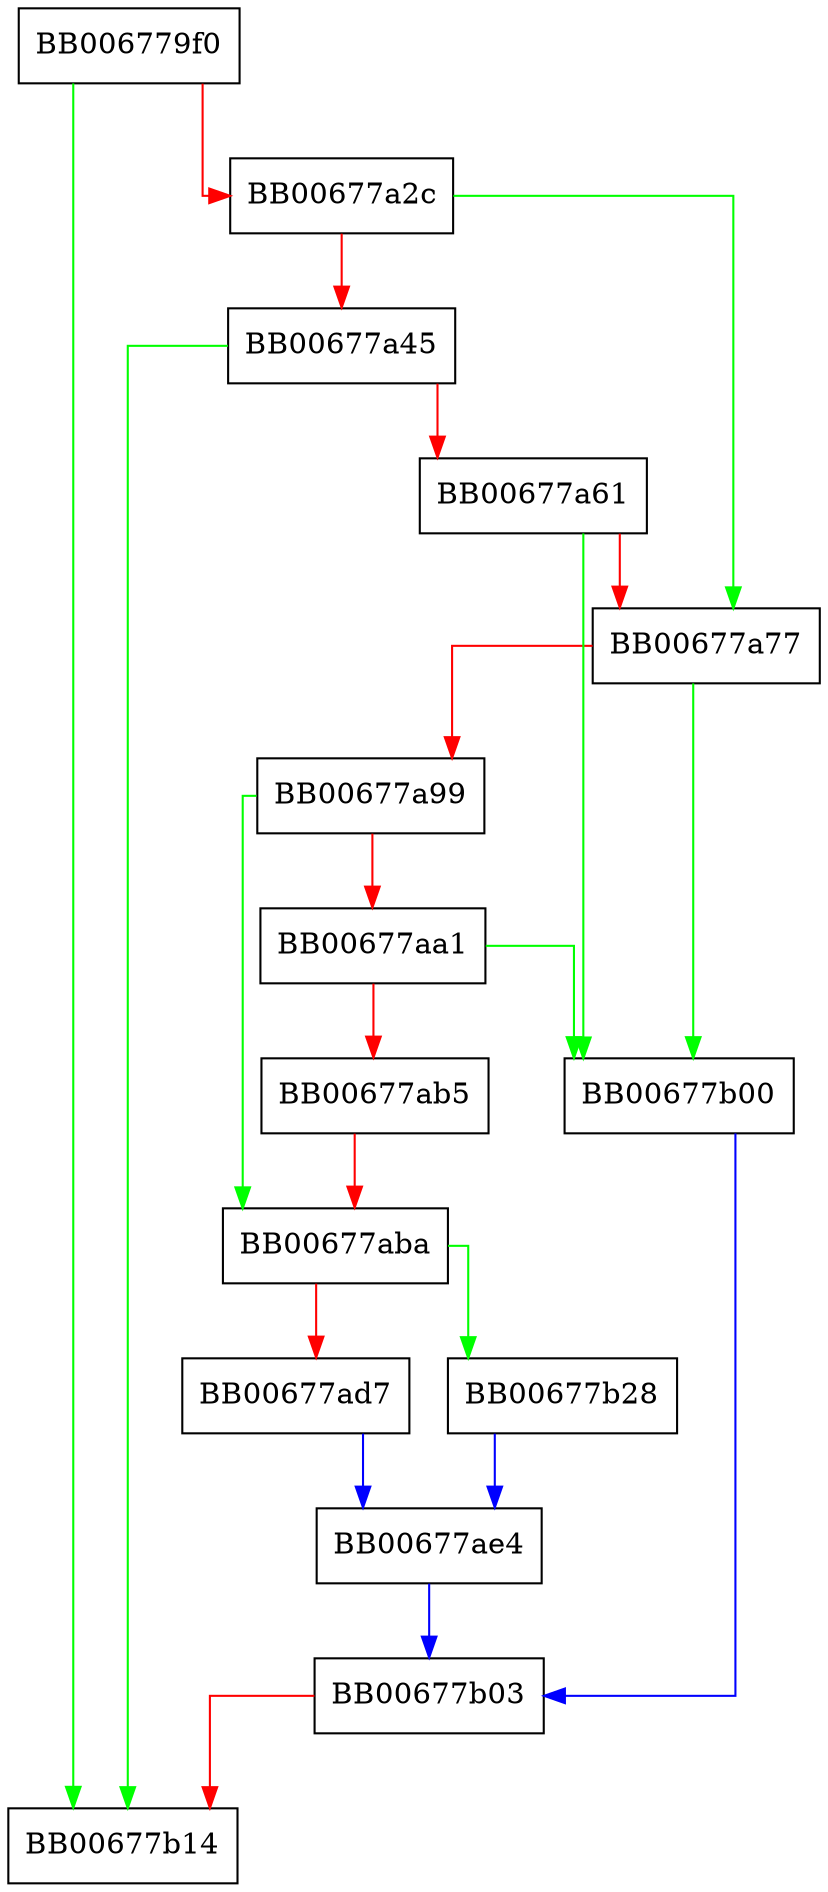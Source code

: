 digraph X509_REQ_add_extensions_nid {
  node [shape="box"];
  graph [splines=ortho];
  BB006779f0 -> BB00677b14 [color="green"];
  BB006779f0 -> BB00677a2c [color="red"];
  BB00677a2c -> BB00677a77 [color="green"];
  BB00677a2c -> BB00677a45 [color="red"];
  BB00677a45 -> BB00677b14 [color="green"];
  BB00677a45 -> BB00677a61 [color="red"];
  BB00677a61 -> BB00677b00 [color="green"];
  BB00677a61 -> BB00677a77 [color="red"];
  BB00677a77 -> BB00677b00 [color="green"];
  BB00677a77 -> BB00677a99 [color="red"];
  BB00677a99 -> BB00677aba [color="green"];
  BB00677a99 -> BB00677aa1 [color="red"];
  BB00677aa1 -> BB00677b00 [color="green"];
  BB00677aa1 -> BB00677ab5 [color="red"];
  BB00677ab5 -> BB00677aba [color="red"];
  BB00677aba -> BB00677b28 [color="green"];
  BB00677aba -> BB00677ad7 [color="red"];
  BB00677ad7 -> BB00677ae4 [color="blue"];
  BB00677ae4 -> BB00677b03 [color="blue"];
  BB00677b00 -> BB00677b03 [color="blue"];
  BB00677b03 -> BB00677b14 [color="red"];
  BB00677b28 -> BB00677ae4 [color="blue"];
}